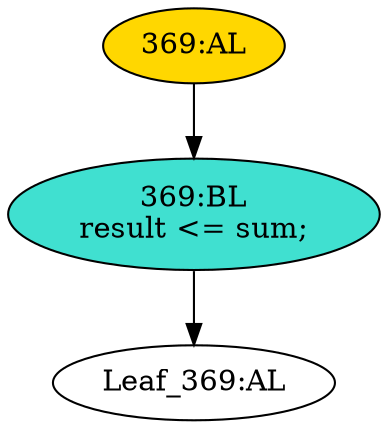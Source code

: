 strict digraph "" {
	node [label="\N"];
	"369:BL"	 [ast="<pyverilog.vparser.ast.Block object at 0x7f4056d884d0>",
		fillcolor=turquoise,
		label="369:BL
result <= sum;",
		statements="[<pyverilog.vparser.ast.NonblockingSubstitution object at 0x7f407837d150>]",
		style=filled,
		typ=Block];
	"Leaf_369:AL"	 [def_var="['result']",
		label="Leaf_369:AL"];
	"369:BL" -> "Leaf_369:AL"	 [cond="[]",
		lineno=None];
	"369:AL"	 [ast="<pyverilog.vparser.ast.Always object at 0x7f4056d88510>",
		clk_sens=True,
		fillcolor=gold,
		label="369:AL",
		sens="['clk']",
		statements="[]",
		style=filled,
		typ=Always,
		use_var="['sum']"];
	"369:AL" -> "369:BL"	 [cond="[]",
		lineno=None];
}
